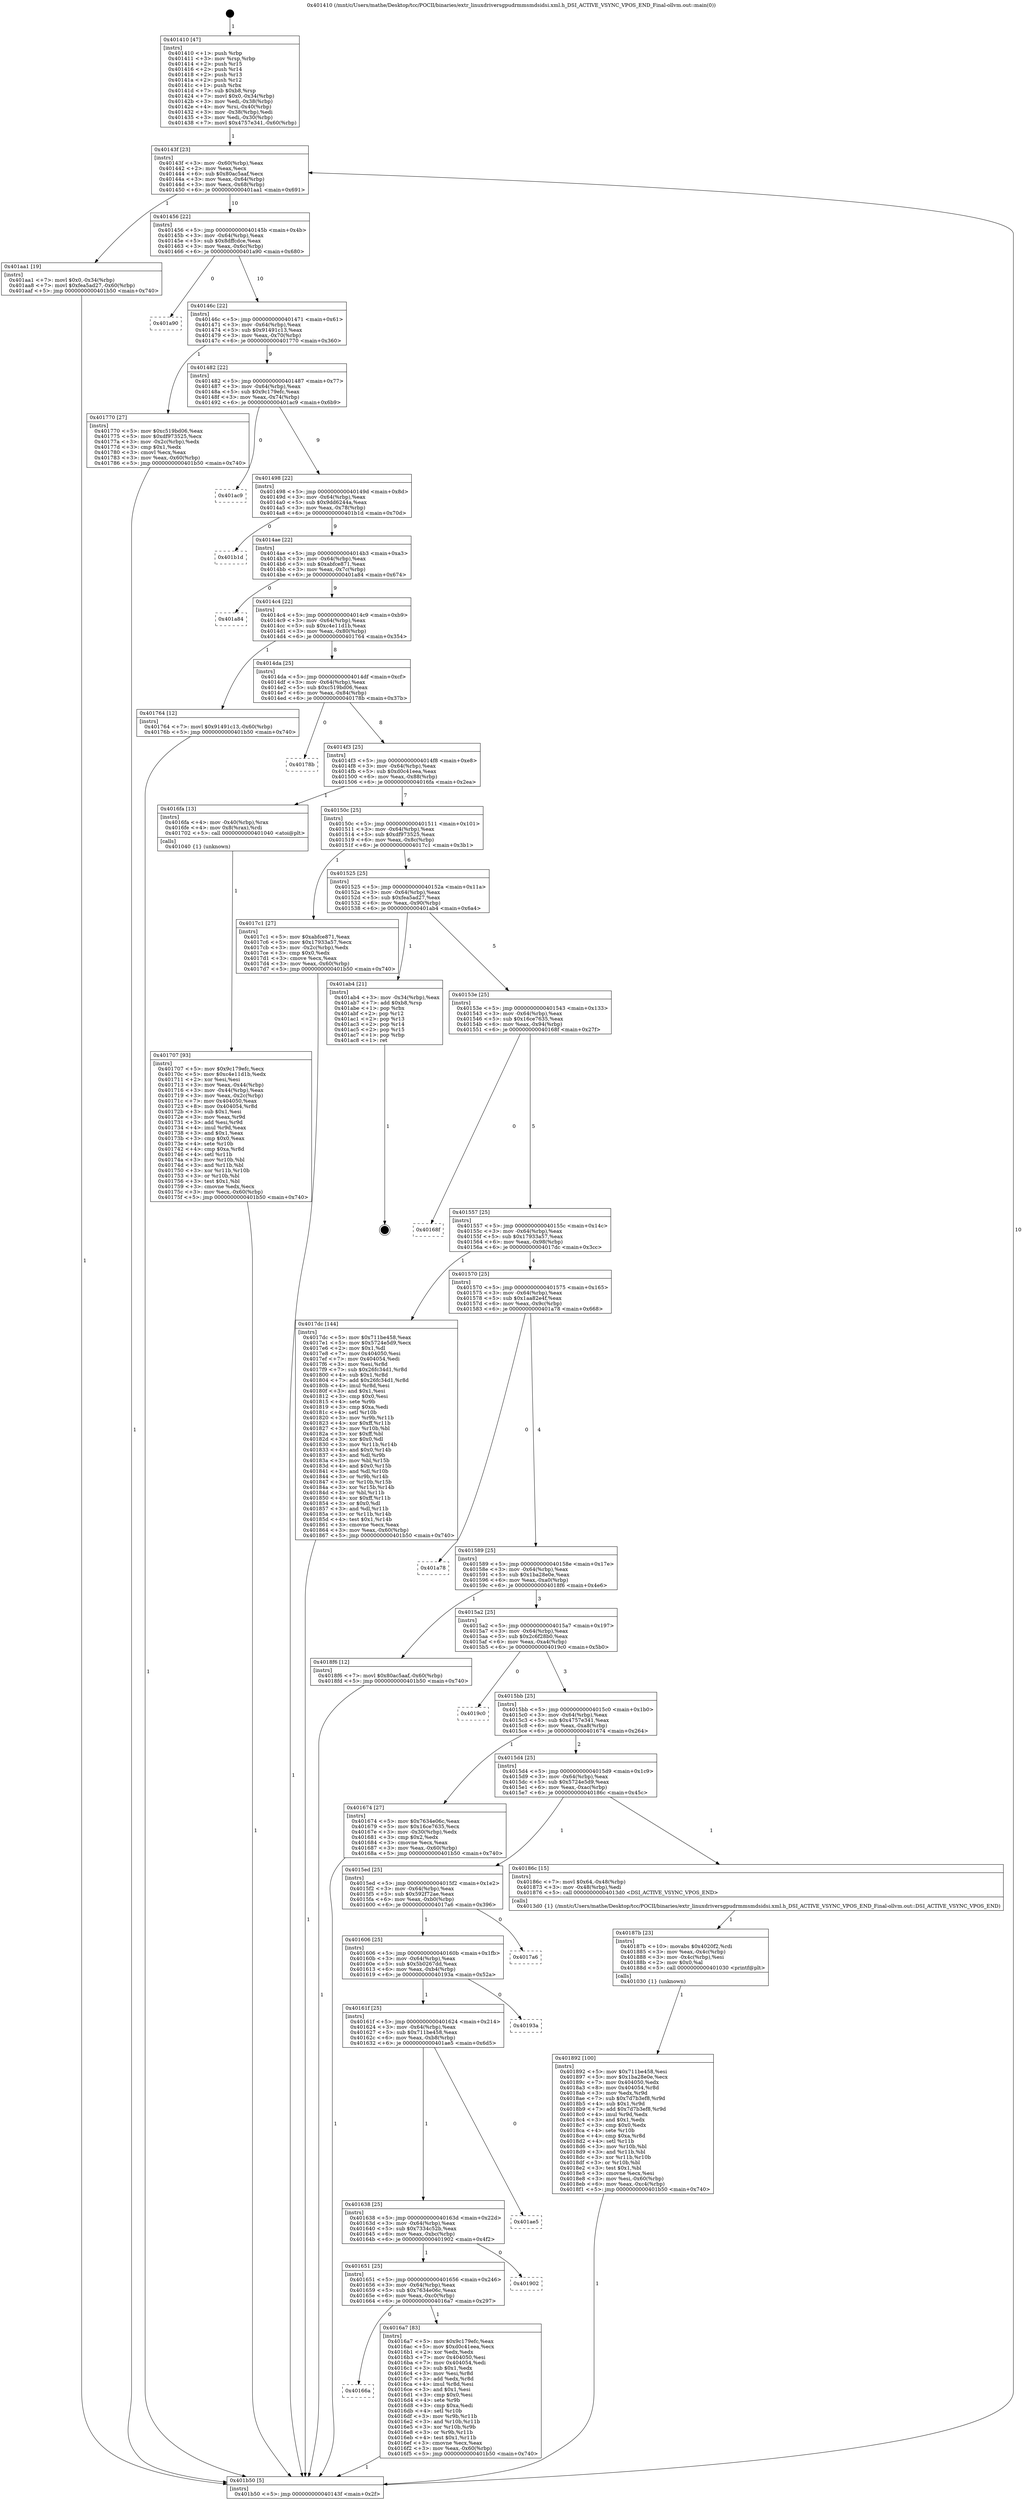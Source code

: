 digraph "0x401410" {
  label = "0x401410 (/mnt/c/Users/mathe/Desktop/tcc/POCII/binaries/extr_linuxdriversgpudrmmsmdsidsi.xml.h_DSI_ACTIVE_VSYNC_VPOS_END_Final-ollvm.out::main(0))"
  labelloc = "t"
  node[shape=record]

  Entry [label="",width=0.3,height=0.3,shape=circle,fillcolor=black,style=filled]
  "0x40143f" [label="{
     0x40143f [23]\l
     | [instrs]\l
     &nbsp;&nbsp;0x40143f \<+3\>: mov -0x60(%rbp),%eax\l
     &nbsp;&nbsp;0x401442 \<+2\>: mov %eax,%ecx\l
     &nbsp;&nbsp;0x401444 \<+6\>: sub $0x80ac5aaf,%ecx\l
     &nbsp;&nbsp;0x40144a \<+3\>: mov %eax,-0x64(%rbp)\l
     &nbsp;&nbsp;0x40144d \<+3\>: mov %ecx,-0x68(%rbp)\l
     &nbsp;&nbsp;0x401450 \<+6\>: je 0000000000401aa1 \<main+0x691\>\l
  }"]
  "0x401aa1" [label="{
     0x401aa1 [19]\l
     | [instrs]\l
     &nbsp;&nbsp;0x401aa1 \<+7\>: movl $0x0,-0x34(%rbp)\l
     &nbsp;&nbsp;0x401aa8 \<+7\>: movl $0xfea5ad27,-0x60(%rbp)\l
     &nbsp;&nbsp;0x401aaf \<+5\>: jmp 0000000000401b50 \<main+0x740\>\l
  }"]
  "0x401456" [label="{
     0x401456 [22]\l
     | [instrs]\l
     &nbsp;&nbsp;0x401456 \<+5\>: jmp 000000000040145b \<main+0x4b\>\l
     &nbsp;&nbsp;0x40145b \<+3\>: mov -0x64(%rbp),%eax\l
     &nbsp;&nbsp;0x40145e \<+5\>: sub $0x8dffcdce,%eax\l
     &nbsp;&nbsp;0x401463 \<+3\>: mov %eax,-0x6c(%rbp)\l
     &nbsp;&nbsp;0x401466 \<+6\>: je 0000000000401a90 \<main+0x680\>\l
  }"]
  Exit [label="",width=0.3,height=0.3,shape=circle,fillcolor=black,style=filled,peripheries=2]
  "0x401a90" [label="{
     0x401a90\l
  }", style=dashed]
  "0x40146c" [label="{
     0x40146c [22]\l
     | [instrs]\l
     &nbsp;&nbsp;0x40146c \<+5\>: jmp 0000000000401471 \<main+0x61\>\l
     &nbsp;&nbsp;0x401471 \<+3\>: mov -0x64(%rbp),%eax\l
     &nbsp;&nbsp;0x401474 \<+5\>: sub $0x91491c13,%eax\l
     &nbsp;&nbsp;0x401479 \<+3\>: mov %eax,-0x70(%rbp)\l
     &nbsp;&nbsp;0x40147c \<+6\>: je 0000000000401770 \<main+0x360\>\l
  }"]
  "0x401892" [label="{
     0x401892 [100]\l
     | [instrs]\l
     &nbsp;&nbsp;0x401892 \<+5\>: mov $0x711be458,%esi\l
     &nbsp;&nbsp;0x401897 \<+5\>: mov $0x1ba28e0e,%ecx\l
     &nbsp;&nbsp;0x40189c \<+7\>: mov 0x404050,%edx\l
     &nbsp;&nbsp;0x4018a3 \<+8\>: mov 0x404054,%r8d\l
     &nbsp;&nbsp;0x4018ab \<+3\>: mov %edx,%r9d\l
     &nbsp;&nbsp;0x4018ae \<+7\>: sub $0x7d7b3ef8,%r9d\l
     &nbsp;&nbsp;0x4018b5 \<+4\>: sub $0x1,%r9d\l
     &nbsp;&nbsp;0x4018b9 \<+7\>: add $0x7d7b3ef8,%r9d\l
     &nbsp;&nbsp;0x4018c0 \<+4\>: imul %r9d,%edx\l
     &nbsp;&nbsp;0x4018c4 \<+3\>: and $0x1,%edx\l
     &nbsp;&nbsp;0x4018c7 \<+3\>: cmp $0x0,%edx\l
     &nbsp;&nbsp;0x4018ca \<+4\>: sete %r10b\l
     &nbsp;&nbsp;0x4018ce \<+4\>: cmp $0xa,%r8d\l
     &nbsp;&nbsp;0x4018d2 \<+4\>: setl %r11b\l
     &nbsp;&nbsp;0x4018d6 \<+3\>: mov %r10b,%bl\l
     &nbsp;&nbsp;0x4018d9 \<+3\>: and %r11b,%bl\l
     &nbsp;&nbsp;0x4018dc \<+3\>: xor %r11b,%r10b\l
     &nbsp;&nbsp;0x4018df \<+3\>: or %r10b,%bl\l
     &nbsp;&nbsp;0x4018e2 \<+3\>: test $0x1,%bl\l
     &nbsp;&nbsp;0x4018e5 \<+3\>: cmovne %ecx,%esi\l
     &nbsp;&nbsp;0x4018e8 \<+3\>: mov %esi,-0x60(%rbp)\l
     &nbsp;&nbsp;0x4018eb \<+6\>: mov %eax,-0xc4(%rbp)\l
     &nbsp;&nbsp;0x4018f1 \<+5\>: jmp 0000000000401b50 \<main+0x740\>\l
  }"]
  "0x401770" [label="{
     0x401770 [27]\l
     | [instrs]\l
     &nbsp;&nbsp;0x401770 \<+5\>: mov $0xc519bd06,%eax\l
     &nbsp;&nbsp;0x401775 \<+5\>: mov $0xdf973525,%ecx\l
     &nbsp;&nbsp;0x40177a \<+3\>: mov -0x2c(%rbp),%edx\l
     &nbsp;&nbsp;0x40177d \<+3\>: cmp $0x1,%edx\l
     &nbsp;&nbsp;0x401780 \<+3\>: cmovl %ecx,%eax\l
     &nbsp;&nbsp;0x401783 \<+3\>: mov %eax,-0x60(%rbp)\l
     &nbsp;&nbsp;0x401786 \<+5\>: jmp 0000000000401b50 \<main+0x740\>\l
  }"]
  "0x401482" [label="{
     0x401482 [22]\l
     | [instrs]\l
     &nbsp;&nbsp;0x401482 \<+5\>: jmp 0000000000401487 \<main+0x77\>\l
     &nbsp;&nbsp;0x401487 \<+3\>: mov -0x64(%rbp),%eax\l
     &nbsp;&nbsp;0x40148a \<+5\>: sub $0x9c179efc,%eax\l
     &nbsp;&nbsp;0x40148f \<+3\>: mov %eax,-0x74(%rbp)\l
     &nbsp;&nbsp;0x401492 \<+6\>: je 0000000000401ac9 \<main+0x6b9\>\l
  }"]
  "0x40187b" [label="{
     0x40187b [23]\l
     | [instrs]\l
     &nbsp;&nbsp;0x40187b \<+10\>: movabs $0x4020f2,%rdi\l
     &nbsp;&nbsp;0x401885 \<+3\>: mov %eax,-0x4c(%rbp)\l
     &nbsp;&nbsp;0x401888 \<+3\>: mov -0x4c(%rbp),%esi\l
     &nbsp;&nbsp;0x40188b \<+2\>: mov $0x0,%al\l
     &nbsp;&nbsp;0x40188d \<+5\>: call 0000000000401030 \<printf@plt\>\l
     | [calls]\l
     &nbsp;&nbsp;0x401030 \{1\} (unknown)\l
  }"]
  "0x401ac9" [label="{
     0x401ac9\l
  }", style=dashed]
  "0x401498" [label="{
     0x401498 [22]\l
     | [instrs]\l
     &nbsp;&nbsp;0x401498 \<+5\>: jmp 000000000040149d \<main+0x8d\>\l
     &nbsp;&nbsp;0x40149d \<+3\>: mov -0x64(%rbp),%eax\l
     &nbsp;&nbsp;0x4014a0 \<+5\>: sub $0x9dd6244a,%eax\l
     &nbsp;&nbsp;0x4014a5 \<+3\>: mov %eax,-0x78(%rbp)\l
     &nbsp;&nbsp;0x4014a8 \<+6\>: je 0000000000401b1d \<main+0x70d\>\l
  }"]
  "0x401707" [label="{
     0x401707 [93]\l
     | [instrs]\l
     &nbsp;&nbsp;0x401707 \<+5\>: mov $0x9c179efc,%ecx\l
     &nbsp;&nbsp;0x40170c \<+5\>: mov $0xc4e11d1b,%edx\l
     &nbsp;&nbsp;0x401711 \<+2\>: xor %esi,%esi\l
     &nbsp;&nbsp;0x401713 \<+3\>: mov %eax,-0x44(%rbp)\l
     &nbsp;&nbsp;0x401716 \<+3\>: mov -0x44(%rbp),%eax\l
     &nbsp;&nbsp;0x401719 \<+3\>: mov %eax,-0x2c(%rbp)\l
     &nbsp;&nbsp;0x40171c \<+7\>: mov 0x404050,%eax\l
     &nbsp;&nbsp;0x401723 \<+8\>: mov 0x404054,%r8d\l
     &nbsp;&nbsp;0x40172b \<+3\>: sub $0x1,%esi\l
     &nbsp;&nbsp;0x40172e \<+3\>: mov %eax,%r9d\l
     &nbsp;&nbsp;0x401731 \<+3\>: add %esi,%r9d\l
     &nbsp;&nbsp;0x401734 \<+4\>: imul %r9d,%eax\l
     &nbsp;&nbsp;0x401738 \<+3\>: and $0x1,%eax\l
     &nbsp;&nbsp;0x40173b \<+3\>: cmp $0x0,%eax\l
     &nbsp;&nbsp;0x40173e \<+4\>: sete %r10b\l
     &nbsp;&nbsp;0x401742 \<+4\>: cmp $0xa,%r8d\l
     &nbsp;&nbsp;0x401746 \<+4\>: setl %r11b\l
     &nbsp;&nbsp;0x40174a \<+3\>: mov %r10b,%bl\l
     &nbsp;&nbsp;0x40174d \<+3\>: and %r11b,%bl\l
     &nbsp;&nbsp;0x401750 \<+3\>: xor %r11b,%r10b\l
     &nbsp;&nbsp;0x401753 \<+3\>: or %r10b,%bl\l
     &nbsp;&nbsp;0x401756 \<+3\>: test $0x1,%bl\l
     &nbsp;&nbsp;0x401759 \<+3\>: cmovne %edx,%ecx\l
     &nbsp;&nbsp;0x40175c \<+3\>: mov %ecx,-0x60(%rbp)\l
     &nbsp;&nbsp;0x40175f \<+5\>: jmp 0000000000401b50 \<main+0x740\>\l
  }"]
  "0x401b1d" [label="{
     0x401b1d\l
  }", style=dashed]
  "0x4014ae" [label="{
     0x4014ae [22]\l
     | [instrs]\l
     &nbsp;&nbsp;0x4014ae \<+5\>: jmp 00000000004014b3 \<main+0xa3\>\l
     &nbsp;&nbsp;0x4014b3 \<+3\>: mov -0x64(%rbp),%eax\l
     &nbsp;&nbsp;0x4014b6 \<+5\>: sub $0xabfce871,%eax\l
     &nbsp;&nbsp;0x4014bb \<+3\>: mov %eax,-0x7c(%rbp)\l
     &nbsp;&nbsp;0x4014be \<+6\>: je 0000000000401a84 \<main+0x674\>\l
  }"]
  "0x40166a" [label="{
     0x40166a\l
  }", style=dashed]
  "0x401a84" [label="{
     0x401a84\l
  }", style=dashed]
  "0x4014c4" [label="{
     0x4014c4 [22]\l
     | [instrs]\l
     &nbsp;&nbsp;0x4014c4 \<+5\>: jmp 00000000004014c9 \<main+0xb9\>\l
     &nbsp;&nbsp;0x4014c9 \<+3\>: mov -0x64(%rbp),%eax\l
     &nbsp;&nbsp;0x4014cc \<+5\>: sub $0xc4e11d1b,%eax\l
     &nbsp;&nbsp;0x4014d1 \<+3\>: mov %eax,-0x80(%rbp)\l
     &nbsp;&nbsp;0x4014d4 \<+6\>: je 0000000000401764 \<main+0x354\>\l
  }"]
  "0x4016a7" [label="{
     0x4016a7 [83]\l
     | [instrs]\l
     &nbsp;&nbsp;0x4016a7 \<+5\>: mov $0x9c179efc,%eax\l
     &nbsp;&nbsp;0x4016ac \<+5\>: mov $0xd0c41eea,%ecx\l
     &nbsp;&nbsp;0x4016b1 \<+2\>: xor %edx,%edx\l
     &nbsp;&nbsp;0x4016b3 \<+7\>: mov 0x404050,%esi\l
     &nbsp;&nbsp;0x4016ba \<+7\>: mov 0x404054,%edi\l
     &nbsp;&nbsp;0x4016c1 \<+3\>: sub $0x1,%edx\l
     &nbsp;&nbsp;0x4016c4 \<+3\>: mov %esi,%r8d\l
     &nbsp;&nbsp;0x4016c7 \<+3\>: add %edx,%r8d\l
     &nbsp;&nbsp;0x4016ca \<+4\>: imul %r8d,%esi\l
     &nbsp;&nbsp;0x4016ce \<+3\>: and $0x1,%esi\l
     &nbsp;&nbsp;0x4016d1 \<+3\>: cmp $0x0,%esi\l
     &nbsp;&nbsp;0x4016d4 \<+4\>: sete %r9b\l
     &nbsp;&nbsp;0x4016d8 \<+3\>: cmp $0xa,%edi\l
     &nbsp;&nbsp;0x4016db \<+4\>: setl %r10b\l
     &nbsp;&nbsp;0x4016df \<+3\>: mov %r9b,%r11b\l
     &nbsp;&nbsp;0x4016e2 \<+3\>: and %r10b,%r11b\l
     &nbsp;&nbsp;0x4016e5 \<+3\>: xor %r10b,%r9b\l
     &nbsp;&nbsp;0x4016e8 \<+3\>: or %r9b,%r11b\l
     &nbsp;&nbsp;0x4016eb \<+4\>: test $0x1,%r11b\l
     &nbsp;&nbsp;0x4016ef \<+3\>: cmovne %ecx,%eax\l
     &nbsp;&nbsp;0x4016f2 \<+3\>: mov %eax,-0x60(%rbp)\l
     &nbsp;&nbsp;0x4016f5 \<+5\>: jmp 0000000000401b50 \<main+0x740\>\l
  }"]
  "0x401764" [label="{
     0x401764 [12]\l
     | [instrs]\l
     &nbsp;&nbsp;0x401764 \<+7\>: movl $0x91491c13,-0x60(%rbp)\l
     &nbsp;&nbsp;0x40176b \<+5\>: jmp 0000000000401b50 \<main+0x740\>\l
  }"]
  "0x4014da" [label="{
     0x4014da [25]\l
     | [instrs]\l
     &nbsp;&nbsp;0x4014da \<+5\>: jmp 00000000004014df \<main+0xcf\>\l
     &nbsp;&nbsp;0x4014df \<+3\>: mov -0x64(%rbp),%eax\l
     &nbsp;&nbsp;0x4014e2 \<+5\>: sub $0xc519bd06,%eax\l
     &nbsp;&nbsp;0x4014e7 \<+6\>: mov %eax,-0x84(%rbp)\l
     &nbsp;&nbsp;0x4014ed \<+6\>: je 000000000040178b \<main+0x37b\>\l
  }"]
  "0x401651" [label="{
     0x401651 [25]\l
     | [instrs]\l
     &nbsp;&nbsp;0x401651 \<+5\>: jmp 0000000000401656 \<main+0x246\>\l
     &nbsp;&nbsp;0x401656 \<+3\>: mov -0x64(%rbp),%eax\l
     &nbsp;&nbsp;0x401659 \<+5\>: sub $0x7634e06c,%eax\l
     &nbsp;&nbsp;0x40165e \<+6\>: mov %eax,-0xc0(%rbp)\l
     &nbsp;&nbsp;0x401664 \<+6\>: je 00000000004016a7 \<main+0x297\>\l
  }"]
  "0x40178b" [label="{
     0x40178b\l
  }", style=dashed]
  "0x4014f3" [label="{
     0x4014f3 [25]\l
     | [instrs]\l
     &nbsp;&nbsp;0x4014f3 \<+5\>: jmp 00000000004014f8 \<main+0xe8\>\l
     &nbsp;&nbsp;0x4014f8 \<+3\>: mov -0x64(%rbp),%eax\l
     &nbsp;&nbsp;0x4014fb \<+5\>: sub $0xd0c41eea,%eax\l
     &nbsp;&nbsp;0x401500 \<+6\>: mov %eax,-0x88(%rbp)\l
     &nbsp;&nbsp;0x401506 \<+6\>: je 00000000004016fa \<main+0x2ea\>\l
  }"]
  "0x401902" [label="{
     0x401902\l
  }", style=dashed]
  "0x4016fa" [label="{
     0x4016fa [13]\l
     | [instrs]\l
     &nbsp;&nbsp;0x4016fa \<+4\>: mov -0x40(%rbp),%rax\l
     &nbsp;&nbsp;0x4016fe \<+4\>: mov 0x8(%rax),%rdi\l
     &nbsp;&nbsp;0x401702 \<+5\>: call 0000000000401040 \<atoi@plt\>\l
     | [calls]\l
     &nbsp;&nbsp;0x401040 \{1\} (unknown)\l
  }"]
  "0x40150c" [label="{
     0x40150c [25]\l
     | [instrs]\l
     &nbsp;&nbsp;0x40150c \<+5\>: jmp 0000000000401511 \<main+0x101\>\l
     &nbsp;&nbsp;0x401511 \<+3\>: mov -0x64(%rbp),%eax\l
     &nbsp;&nbsp;0x401514 \<+5\>: sub $0xdf973525,%eax\l
     &nbsp;&nbsp;0x401519 \<+6\>: mov %eax,-0x8c(%rbp)\l
     &nbsp;&nbsp;0x40151f \<+6\>: je 00000000004017c1 \<main+0x3b1\>\l
  }"]
  "0x401638" [label="{
     0x401638 [25]\l
     | [instrs]\l
     &nbsp;&nbsp;0x401638 \<+5\>: jmp 000000000040163d \<main+0x22d\>\l
     &nbsp;&nbsp;0x40163d \<+3\>: mov -0x64(%rbp),%eax\l
     &nbsp;&nbsp;0x401640 \<+5\>: sub $0x7334c52b,%eax\l
     &nbsp;&nbsp;0x401645 \<+6\>: mov %eax,-0xbc(%rbp)\l
     &nbsp;&nbsp;0x40164b \<+6\>: je 0000000000401902 \<main+0x4f2\>\l
  }"]
  "0x4017c1" [label="{
     0x4017c1 [27]\l
     | [instrs]\l
     &nbsp;&nbsp;0x4017c1 \<+5\>: mov $0xabfce871,%eax\l
     &nbsp;&nbsp;0x4017c6 \<+5\>: mov $0x17933a57,%ecx\l
     &nbsp;&nbsp;0x4017cb \<+3\>: mov -0x2c(%rbp),%edx\l
     &nbsp;&nbsp;0x4017ce \<+3\>: cmp $0x0,%edx\l
     &nbsp;&nbsp;0x4017d1 \<+3\>: cmove %ecx,%eax\l
     &nbsp;&nbsp;0x4017d4 \<+3\>: mov %eax,-0x60(%rbp)\l
     &nbsp;&nbsp;0x4017d7 \<+5\>: jmp 0000000000401b50 \<main+0x740\>\l
  }"]
  "0x401525" [label="{
     0x401525 [25]\l
     | [instrs]\l
     &nbsp;&nbsp;0x401525 \<+5\>: jmp 000000000040152a \<main+0x11a\>\l
     &nbsp;&nbsp;0x40152a \<+3\>: mov -0x64(%rbp),%eax\l
     &nbsp;&nbsp;0x40152d \<+5\>: sub $0xfea5ad27,%eax\l
     &nbsp;&nbsp;0x401532 \<+6\>: mov %eax,-0x90(%rbp)\l
     &nbsp;&nbsp;0x401538 \<+6\>: je 0000000000401ab4 \<main+0x6a4\>\l
  }"]
  "0x401ae5" [label="{
     0x401ae5\l
  }", style=dashed]
  "0x401ab4" [label="{
     0x401ab4 [21]\l
     | [instrs]\l
     &nbsp;&nbsp;0x401ab4 \<+3\>: mov -0x34(%rbp),%eax\l
     &nbsp;&nbsp;0x401ab7 \<+7\>: add $0xb8,%rsp\l
     &nbsp;&nbsp;0x401abe \<+1\>: pop %rbx\l
     &nbsp;&nbsp;0x401abf \<+2\>: pop %r12\l
     &nbsp;&nbsp;0x401ac1 \<+2\>: pop %r13\l
     &nbsp;&nbsp;0x401ac3 \<+2\>: pop %r14\l
     &nbsp;&nbsp;0x401ac5 \<+2\>: pop %r15\l
     &nbsp;&nbsp;0x401ac7 \<+1\>: pop %rbp\l
     &nbsp;&nbsp;0x401ac8 \<+1\>: ret\l
  }"]
  "0x40153e" [label="{
     0x40153e [25]\l
     | [instrs]\l
     &nbsp;&nbsp;0x40153e \<+5\>: jmp 0000000000401543 \<main+0x133\>\l
     &nbsp;&nbsp;0x401543 \<+3\>: mov -0x64(%rbp),%eax\l
     &nbsp;&nbsp;0x401546 \<+5\>: sub $0x16ce7635,%eax\l
     &nbsp;&nbsp;0x40154b \<+6\>: mov %eax,-0x94(%rbp)\l
     &nbsp;&nbsp;0x401551 \<+6\>: je 000000000040168f \<main+0x27f\>\l
  }"]
  "0x40161f" [label="{
     0x40161f [25]\l
     | [instrs]\l
     &nbsp;&nbsp;0x40161f \<+5\>: jmp 0000000000401624 \<main+0x214\>\l
     &nbsp;&nbsp;0x401624 \<+3\>: mov -0x64(%rbp),%eax\l
     &nbsp;&nbsp;0x401627 \<+5\>: sub $0x711be458,%eax\l
     &nbsp;&nbsp;0x40162c \<+6\>: mov %eax,-0xb8(%rbp)\l
     &nbsp;&nbsp;0x401632 \<+6\>: je 0000000000401ae5 \<main+0x6d5\>\l
  }"]
  "0x40168f" [label="{
     0x40168f\l
  }", style=dashed]
  "0x401557" [label="{
     0x401557 [25]\l
     | [instrs]\l
     &nbsp;&nbsp;0x401557 \<+5\>: jmp 000000000040155c \<main+0x14c\>\l
     &nbsp;&nbsp;0x40155c \<+3\>: mov -0x64(%rbp),%eax\l
     &nbsp;&nbsp;0x40155f \<+5\>: sub $0x17933a57,%eax\l
     &nbsp;&nbsp;0x401564 \<+6\>: mov %eax,-0x98(%rbp)\l
     &nbsp;&nbsp;0x40156a \<+6\>: je 00000000004017dc \<main+0x3cc\>\l
  }"]
  "0x40193a" [label="{
     0x40193a\l
  }", style=dashed]
  "0x4017dc" [label="{
     0x4017dc [144]\l
     | [instrs]\l
     &nbsp;&nbsp;0x4017dc \<+5\>: mov $0x711be458,%eax\l
     &nbsp;&nbsp;0x4017e1 \<+5\>: mov $0x5724e5d9,%ecx\l
     &nbsp;&nbsp;0x4017e6 \<+2\>: mov $0x1,%dl\l
     &nbsp;&nbsp;0x4017e8 \<+7\>: mov 0x404050,%esi\l
     &nbsp;&nbsp;0x4017ef \<+7\>: mov 0x404054,%edi\l
     &nbsp;&nbsp;0x4017f6 \<+3\>: mov %esi,%r8d\l
     &nbsp;&nbsp;0x4017f9 \<+7\>: sub $0x26fc34d1,%r8d\l
     &nbsp;&nbsp;0x401800 \<+4\>: sub $0x1,%r8d\l
     &nbsp;&nbsp;0x401804 \<+7\>: add $0x26fc34d1,%r8d\l
     &nbsp;&nbsp;0x40180b \<+4\>: imul %r8d,%esi\l
     &nbsp;&nbsp;0x40180f \<+3\>: and $0x1,%esi\l
     &nbsp;&nbsp;0x401812 \<+3\>: cmp $0x0,%esi\l
     &nbsp;&nbsp;0x401815 \<+4\>: sete %r9b\l
     &nbsp;&nbsp;0x401819 \<+3\>: cmp $0xa,%edi\l
     &nbsp;&nbsp;0x40181c \<+4\>: setl %r10b\l
     &nbsp;&nbsp;0x401820 \<+3\>: mov %r9b,%r11b\l
     &nbsp;&nbsp;0x401823 \<+4\>: xor $0xff,%r11b\l
     &nbsp;&nbsp;0x401827 \<+3\>: mov %r10b,%bl\l
     &nbsp;&nbsp;0x40182a \<+3\>: xor $0xff,%bl\l
     &nbsp;&nbsp;0x40182d \<+3\>: xor $0x0,%dl\l
     &nbsp;&nbsp;0x401830 \<+3\>: mov %r11b,%r14b\l
     &nbsp;&nbsp;0x401833 \<+4\>: and $0x0,%r14b\l
     &nbsp;&nbsp;0x401837 \<+3\>: and %dl,%r9b\l
     &nbsp;&nbsp;0x40183a \<+3\>: mov %bl,%r15b\l
     &nbsp;&nbsp;0x40183d \<+4\>: and $0x0,%r15b\l
     &nbsp;&nbsp;0x401841 \<+3\>: and %dl,%r10b\l
     &nbsp;&nbsp;0x401844 \<+3\>: or %r9b,%r14b\l
     &nbsp;&nbsp;0x401847 \<+3\>: or %r10b,%r15b\l
     &nbsp;&nbsp;0x40184a \<+3\>: xor %r15b,%r14b\l
     &nbsp;&nbsp;0x40184d \<+3\>: or %bl,%r11b\l
     &nbsp;&nbsp;0x401850 \<+4\>: xor $0xff,%r11b\l
     &nbsp;&nbsp;0x401854 \<+3\>: or $0x0,%dl\l
     &nbsp;&nbsp;0x401857 \<+3\>: and %dl,%r11b\l
     &nbsp;&nbsp;0x40185a \<+3\>: or %r11b,%r14b\l
     &nbsp;&nbsp;0x40185d \<+4\>: test $0x1,%r14b\l
     &nbsp;&nbsp;0x401861 \<+3\>: cmovne %ecx,%eax\l
     &nbsp;&nbsp;0x401864 \<+3\>: mov %eax,-0x60(%rbp)\l
     &nbsp;&nbsp;0x401867 \<+5\>: jmp 0000000000401b50 \<main+0x740\>\l
  }"]
  "0x401570" [label="{
     0x401570 [25]\l
     | [instrs]\l
     &nbsp;&nbsp;0x401570 \<+5\>: jmp 0000000000401575 \<main+0x165\>\l
     &nbsp;&nbsp;0x401575 \<+3\>: mov -0x64(%rbp),%eax\l
     &nbsp;&nbsp;0x401578 \<+5\>: sub $0x1aa82e4f,%eax\l
     &nbsp;&nbsp;0x40157d \<+6\>: mov %eax,-0x9c(%rbp)\l
     &nbsp;&nbsp;0x401583 \<+6\>: je 0000000000401a78 \<main+0x668\>\l
  }"]
  "0x401606" [label="{
     0x401606 [25]\l
     | [instrs]\l
     &nbsp;&nbsp;0x401606 \<+5\>: jmp 000000000040160b \<main+0x1fb\>\l
     &nbsp;&nbsp;0x40160b \<+3\>: mov -0x64(%rbp),%eax\l
     &nbsp;&nbsp;0x40160e \<+5\>: sub $0x5b0267dd,%eax\l
     &nbsp;&nbsp;0x401613 \<+6\>: mov %eax,-0xb4(%rbp)\l
     &nbsp;&nbsp;0x401619 \<+6\>: je 000000000040193a \<main+0x52a\>\l
  }"]
  "0x401a78" [label="{
     0x401a78\l
  }", style=dashed]
  "0x401589" [label="{
     0x401589 [25]\l
     | [instrs]\l
     &nbsp;&nbsp;0x401589 \<+5\>: jmp 000000000040158e \<main+0x17e\>\l
     &nbsp;&nbsp;0x40158e \<+3\>: mov -0x64(%rbp),%eax\l
     &nbsp;&nbsp;0x401591 \<+5\>: sub $0x1ba28e0e,%eax\l
     &nbsp;&nbsp;0x401596 \<+6\>: mov %eax,-0xa0(%rbp)\l
     &nbsp;&nbsp;0x40159c \<+6\>: je 00000000004018f6 \<main+0x4e6\>\l
  }"]
  "0x4017a6" [label="{
     0x4017a6\l
  }", style=dashed]
  "0x4018f6" [label="{
     0x4018f6 [12]\l
     | [instrs]\l
     &nbsp;&nbsp;0x4018f6 \<+7\>: movl $0x80ac5aaf,-0x60(%rbp)\l
     &nbsp;&nbsp;0x4018fd \<+5\>: jmp 0000000000401b50 \<main+0x740\>\l
  }"]
  "0x4015a2" [label="{
     0x4015a2 [25]\l
     | [instrs]\l
     &nbsp;&nbsp;0x4015a2 \<+5\>: jmp 00000000004015a7 \<main+0x197\>\l
     &nbsp;&nbsp;0x4015a7 \<+3\>: mov -0x64(%rbp),%eax\l
     &nbsp;&nbsp;0x4015aa \<+5\>: sub $0x2c6f28b0,%eax\l
     &nbsp;&nbsp;0x4015af \<+6\>: mov %eax,-0xa4(%rbp)\l
     &nbsp;&nbsp;0x4015b5 \<+6\>: je 00000000004019c0 \<main+0x5b0\>\l
  }"]
  "0x4015ed" [label="{
     0x4015ed [25]\l
     | [instrs]\l
     &nbsp;&nbsp;0x4015ed \<+5\>: jmp 00000000004015f2 \<main+0x1e2\>\l
     &nbsp;&nbsp;0x4015f2 \<+3\>: mov -0x64(%rbp),%eax\l
     &nbsp;&nbsp;0x4015f5 \<+5\>: sub $0x592f72ae,%eax\l
     &nbsp;&nbsp;0x4015fa \<+6\>: mov %eax,-0xb0(%rbp)\l
     &nbsp;&nbsp;0x401600 \<+6\>: je 00000000004017a6 \<main+0x396\>\l
  }"]
  "0x4019c0" [label="{
     0x4019c0\l
  }", style=dashed]
  "0x4015bb" [label="{
     0x4015bb [25]\l
     | [instrs]\l
     &nbsp;&nbsp;0x4015bb \<+5\>: jmp 00000000004015c0 \<main+0x1b0\>\l
     &nbsp;&nbsp;0x4015c0 \<+3\>: mov -0x64(%rbp),%eax\l
     &nbsp;&nbsp;0x4015c3 \<+5\>: sub $0x4757e341,%eax\l
     &nbsp;&nbsp;0x4015c8 \<+6\>: mov %eax,-0xa8(%rbp)\l
     &nbsp;&nbsp;0x4015ce \<+6\>: je 0000000000401674 \<main+0x264\>\l
  }"]
  "0x40186c" [label="{
     0x40186c [15]\l
     | [instrs]\l
     &nbsp;&nbsp;0x40186c \<+7\>: movl $0x64,-0x48(%rbp)\l
     &nbsp;&nbsp;0x401873 \<+3\>: mov -0x48(%rbp),%edi\l
     &nbsp;&nbsp;0x401876 \<+5\>: call 00000000004013d0 \<DSI_ACTIVE_VSYNC_VPOS_END\>\l
     | [calls]\l
     &nbsp;&nbsp;0x4013d0 \{1\} (/mnt/c/Users/mathe/Desktop/tcc/POCII/binaries/extr_linuxdriversgpudrmmsmdsidsi.xml.h_DSI_ACTIVE_VSYNC_VPOS_END_Final-ollvm.out::DSI_ACTIVE_VSYNC_VPOS_END)\l
  }"]
  "0x401674" [label="{
     0x401674 [27]\l
     | [instrs]\l
     &nbsp;&nbsp;0x401674 \<+5\>: mov $0x7634e06c,%eax\l
     &nbsp;&nbsp;0x401679 \<+5\>: mov $0x16ce7635,%ecx\l
     &nbsp;&nbsp;0x40167e \<+3\>: mov -0x30(%rbp),%edx\l
     &nbsp;&nbsp;0x401681 \<+3\>: cmp $0x2,%edx\l
     &nbsp;&nbsp;0x401684 \<+3\>: cmovne %ecx,%eax\l
     &nbsp;&nbsp;0x401687 \<+3\>: mov %eax,-0x60(%rbp)\l
     &nbsp;&nbsp;0x40168a \<+5\>: jmp 0000000000401b50 \<main+0x740\>\l
  }"]
  "0x4015d4" [label="{
     0x4015d4 [25]\l
     | [instrs]\l
     &nbsp;&nbsp;0x4015d4 \<+5\>: jmp 00000000004015d9 \<main+0x1c9\>\l
     &nbsp;&nbsp;0x4015d9 \<+3\>: mov -0x64(%rbp),%eax\l
     &nbsp;&nbsp;0x4015dc \<+5\>: sub $0x5724e5d9,%eax\l
     &nbsp;&nbsp;0x4015e1 \<+6\>: mov %eax,-0xac(%rbp)\l
     &nbsp;&nbsp;0x4015e7 \<+6\>: je 000000000040186c \<main+0x45c\>\l
  }"]
  "0x401b50" [label="{
     0x401b50 [5]\l
     | [instrs]\l
     &nbsp;&nbsp;0x401b50 \<+5\>: jmp 000000000040143f \<main+0x2f\>\l
  }"]
  "0x401410" [label="{
     0x401410 [47]\l
     | [instrs]\l
     &nbsp;&nbsp;0x401410 \<+1\>: push %rbp\l
     &nbsp;&nbsp;0x401411 \<+3\>: mov %rsp,%rbp\l
     &nbsp;&nbsp;0x401414 \<+2\>: push %r15\l
     &nbsp;&nbsp;0x401416 \<+2\>: push %r14\l
     &nbsp;&nbsp;0x401418 \<+2\>: push %r13\l
     &nbsp;&nbsp;0x40141a \<+2\>: push %r12\l
     &nbsp;&nbsp;0x40141c \<+1\>: push %rbx\l
     &nbsp;&nbsp;0x40141d \<+7\>: sub $0xb8,%rsp\l
     &nbsp;&nbsp;0x401424 \<+7\>: movl $0x0,-0x34(%rbp)\l
     &nbsp;&nbsp;0x40142b \<+3\>: mov %edi,-0x38(%rbp)\l
     &nbsp;&nbsp;0x40142e \<+4\>: mov %rsi,-0x40(%rbp)\l
     &nbsp;&nbsp;0x401432 \<+3\>: mov -0x38(%rbp),%edi\l
     &nbsp;&nbsp;0x401435 \<+3\>: mov %edi,-0x30(%rbp)\l
     &nbsp;&nbsp;0x401438 \<+7\>: movl $0x4757e341,-0x60(%rbp)\l
  }"]
  Entry -> "0x401410" [label=" 1"]
  "0x40143f" -> "0x401aa1" [label=" 1"]
  "0x40143f" -> "0x401456" [label=" 10"]
  "0x401ab4" -> Exit [label=" 1"]
  "0x401456" -> "0x401a90" [label=" 0"]
  "0x401456" -> "0x40146c" [label=" 10"]
  "0x401aa1" -> "0x401b50" [label=" 1"]
  "0x40146c" -> "0x401770" [label=" 1"]
  "0x40146c" -> "0x401482" [label=" 9"]
  "0x4018f6" -> "0x401b50" [label=" 1"]
  "0x401482" -> "0x401ac9" [label=" 0"]
  "0x401482" -> "0x401498" [label=" 9"]
  "0x401892" -> "0x401b50" [label=" 1"]
  "0x401498" -> "0x401b1d" [label=" 0"]
  "0x401498" -> "0x4014ae" [label=" 9"]
  "0x40187b" -> "0x401892" [label=" 1"]
  "0x4014ae" -> "0x401a84" [label=" 0"]
  "0x4014ae" -> "0x4014c4" [label=" 9"]
  "0x40186c" -> "0x40187b" [label=" 1"]
  "0x4014c4" -> "0x401764" [label=" 1"]
  "0x4014c4" -> "0x4014da" [label=" 8"]
  "0x4017dc" -> "0x401b50" [label=" 1"]
  "0x4014da" -> "0x40178b" [label=" 0"]
  "0x4014da" -> "0x4014f3" [label=" 8"]
  "0x401770" -> "0x401b50" [label=" 1"]
  "0x4014f3" -> "0x4016fa" [label=" 1"]
  "0x4014f3" -> "0x40150c" [label=" 7"]
  "0x401764" -> "0x401b50" [label=" 1"]
  "0x40150c" -> "0x4017c1" [label=" 1"]
  "0x40150c" -> "0x401525" [label=" 6"]
  "0x4016fa" -> "0x401707" [label=" 1"]
  "0x401525" -> "0x401ab4" [label=" 1"]
  "0x401525" -> "0x40153e" [label=" 5"]
  "0x4016a7" -> "0x401b50" [label=" 1"]
  "0x40153e" -> "0x40168f" [label=" 0"]
  "0x40153e" -> "0x401557" [label=" 5"]
  "0x401651" -> "0x4016a7" [label=" 1"]
  "0x401557" -> "0x4017dc" [label=" 1"]
  "0x401557" -> "0x401570" [label=" 4"]
  "0x4017c1" -> "0x401b50" [label=" 1"]
  "0x401570" -> "0x401a78" [label=" 0"]
  "0x401570" -> "0x401589" [label=" 4"]
  "0x401638" -> "0x401902" [label=" 0"]
  "0x401589" -> "0x4018f6" [label=" 1"]
  "0x401589" -> "0x4015a2" [label=" 3"]
  "0x401707" -> "0x401b50" [label=" 1"]
  "0x4015a2" -> "0x4019c0" [label=" 0"]
  "0x4015a2" -> "0x4015bb" [label=" 3"]
  "0x40161f" -> "0x401ae5" [label=" 0"]
  "0x4015bb" -> "0x401674" [label=" 1"]
  "0x4015bb" -> "0x4015d4" [label=" 2"]
  "0x401674" -> "0x401b50" [label=" 1"]
  "0x401410" -> "0x40143f" [label=" 1"]
  "0x401b50" -> "0x40143f" [label=" 10"]
  "0x401651" -> "0x40166a" [label=" 0"]
  "0x4015d4" -> "0x40186c" [label=" 1"]
  "0x4015d4" -> "0x4015ed" [label=" 1"]
  "0x40161f" -> "0x401638" [label=" 1"]
  "0x4015ed" -> "0x4017a6" [label=" 0"]
  "0x4015ed" -> "0x401606" [label=" 1"]
  "0x401638" -> "0x401651" [label=" 1"]
  "0x401606" -> "0x40193a" [label=" 0"]
  "0x401606" -> "0x40161f" [label=" 1"]
}
